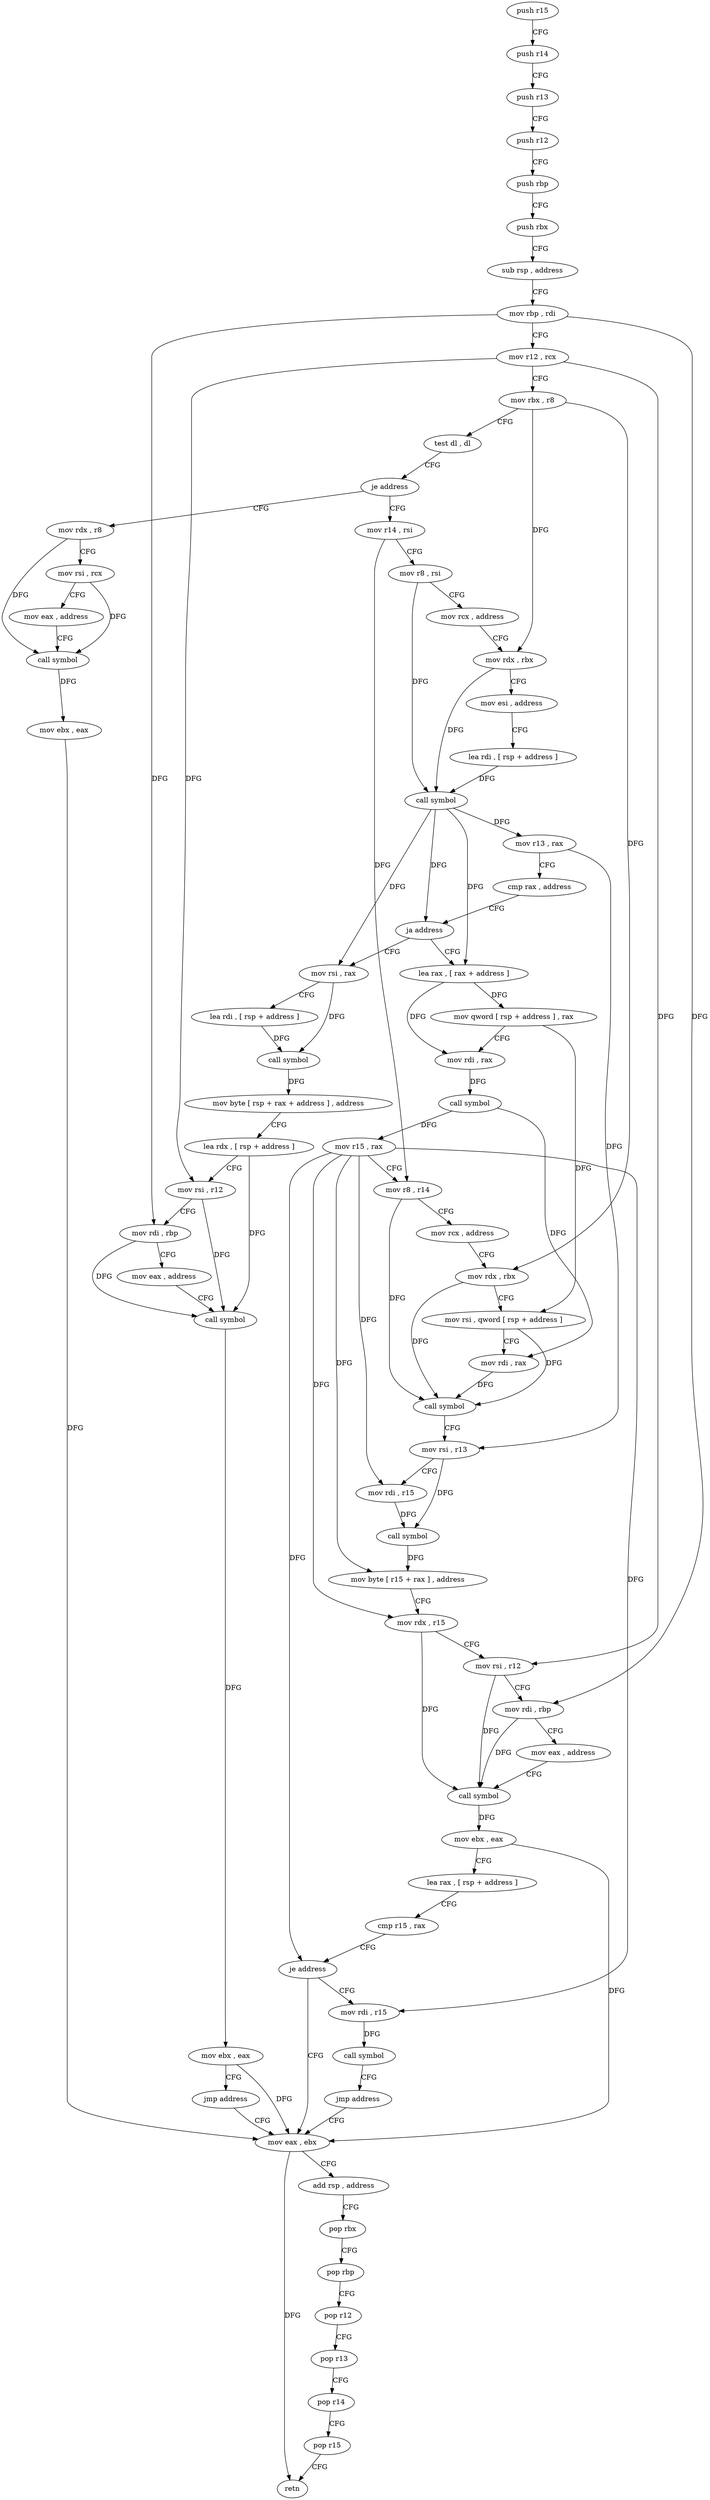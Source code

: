 digraph "func" {
"4262394" [label = "push r15" ]
"4262396" [label = "push r14" ]
"4262398" [label = "push r13" ]
"4262400" [label = "push r12" ]
"4262402" [label = "push rbp" ]
"4262403" [label = "push rbx" ]
"4262404" [label = "sub rsp , address" ]
"4262411" [label = "mov rbp , rdi" ]
"4262414" [label = "mov r12 , rcx" ]
"4262417" [label = "mov rbx , r8" ]
"4262420" [label = "test dl , dl" ]
"4262422" [label = "je address" ]
"4262616" [label = "mov rdx , r8" ]
"4262428" [label = "mov r14 , rsi" ]
"4262619" [label = "mov rsi , rcx" ]
"4262622" [label = "mov eax , address" ]
"4262627" [label = "call symbol" ]
"4262632" [label = "mov ebx , eax" ]
"4262634" [label = "mov eax , ebx" ]
"4262431" [label = "mov r8 , rsi" ]
"4262434" [label = "mov rcx , address" ]
"4262441" [label = "mov rdx , rbx" ]
"4262444" [label = "mov esi , address" ]
"4262449" [label = "lea rdi , [ rsp + address ]" ]
"4262454" [label = "call symbol" ]
"4262459" [label = "mov r13 , rax" ]
"4262462" [label = "cmp rax , address" ]
"4262468" [label = "ja address" ]
"4262513" [label = "lea rax , [ rax + address ]" ]
"4262470" [label = "mov rsi , rax" ]
"4262517" [label = "mov qword [ rsp + address ] , rax" ]
"4262522" [label = "mov rdi , rax" ]
"4262525" [label = "call symbol" ]
"4262530" [label = "mov r15 , rax" ]
"4262533" [label = "mov r8 , r14" ]
"4262536" [label = "mov rcx , address" ]
"4262543" [label = "mov rdx , rbx" ]
"4262546" [label = "mov rsi , qword [ rsp + address ]" ]
"4262551" [label = "mov rdi , rax" ]
"4262554" [label = "call symbol" ]
"4262559" [label = "mov rsi , r13" ]
"4262562" [label = "mov rdi , r15" ]
"4262565" [label = "call symbol" ]
"4262570" [label = "mov byte [ r15 + rax ] , address" ]
"4262575" [label = "mov rdx , r15" ]
"4262578" [label = "mov rsi , r12" ]
"4262581" [label = "mov rdi , rbp" ]
"4262584" [label = "mov eax , address" ]
"4262589" [label = "call symbol" ]
"4262594" [label = "mov ebx , eax" ]
"4262596" [label = "lea rax , [ rsp + address ]" ]
"4262601" [label = "cmp r15 , rax" ]
"4262604" [label = "je address" ]
"4262606" [label = "mov rdi , r15" ]
"4262473" [label = "lea rdi , [ rsp + address ]" ]
"4262478" [label = "call symbol" ]
"4262483" [label = "mov byte [ rsp + rax + address ] , address" ]
"4262488" [label = "lea rdx , [ rsp + address ]" ]
"4262493" [label = "mov rsi , r12" ]
"4262496" [label = "mov rdi , rbp" ]
"4262499" [label = "mov eax , address" ]
"4262504" [label = "call symbol" ]
"4262509" [label = "mov ebx , eax" ]
"4262511" [label = "jmp address" ]
"4262636" [label = "add rsp , address" ]
"4262643" [label = "pop rbx" ]
"4262644" [label = "pop rbp" ]
"4262645" [label = "pop r12" ]
"4262647" [label = "pop r13" ]
"4262649" [label = "pop r14" ]
"4262651" [label = "pop r15" ]
"4262653" [label = "retn" ]
"4262609" [label = "call symbol" ]
"4262614" [label = "jmp address" ]
"4262394" -> "4262396" [ label = "CFG" ]
"4262396" -> "4262398" [ label = "CFG" ]
"4262398" -> "4262400" [ label = "CFG" ]
"4262400" -> "4262402" [ label = "CFG" ]
"4262402" -> "4262403" [ label = "CFG" ]
"4262403" -> "4262404" [ label = "CFG" ]
"4262404" -> "4262411" [ label = "CFG" ]
"4262411" -> "4262414" [ label = "CFG" ]
"4262411" -> "4262581" [ label = "DFG" ]
"4262411" -> "4262496" [ label = "DFG" ]
"4262414" -> "4262417" [ label = "CFG" ]
"4262414" -> "4262578" [ label = "DFG" ]
"4262414" -> "4262493" [ label = "DFG" ]
"4262417" -> "4262420" [ label = "CFG" ]
"4262417" -> "4262441" [ label = "DFG" ]
"4262417" -> "4262543" [ label = "DFG" ]
"4262420" -> "4262422" [ label = "CFG" ]
"4262422" -> "4262616" [ label = "CFG" ]
"4262422" -> "4262428" [ label = "CFG" ]
"4262616" -> "4262619" [ label = "CFG" ]
"4262616" -> "4262627" [ label = "DFG" ]
"4262428" -> "4262431" [ label = "CFG" ]
"4262428" -> "4262533" [ label = "DFG" ]
"4262619" -> "4262622" [ label = "CFG" ]
"4262619" -> "4262627" [ label = "DFG" ]
"4262622" -> "4262627" [ label = "CFG" ]
"4262627" -> "4262632" [ label = "DFG" ]
"4262632" -> "4262634" [ label = "DFG" ]
"4262634" -> "4262636" [ label = "CFG" ]
"4262634" -> "4262653" [ label = "DFG" ]
"4262431" -> "4262434" [ label = "CFG" ]
"4262431" -> "4262454" [ label = "DFG" ]
"4262434" -> "4262441" [ label = "CFG" ]
"4262441" -> "4262444" [ label = "CFG" ]
"4262441" -> "4262454" [ label = "DFG" ]
"4262444" -> "4262449" [ label = "CFG" ]
"4262449" -> "4262454" [ label = "DFG" ]
"4262454" -> "4262459" [ label = "DFG" ]
"4262454" -> "4262468" [ label = "DFG" ]
"4262454" -> "4262513" [ label = "DFG" ]
"4262454" -> "4262470" [ label = "DFG" ]
"4262459" -> "4262462" [ label = "CFG" ]
"4262459" -> "4262559" [ label = "DFG" ]
"4262462" -> "4262468" [ label = "CFG" ]
"4262468" -> "4262513" [ label = "CFG" ]
"4262468" -> "4262470" [ label = "CFG" ]
"4262513" -> "4262517" [ label = "DFG" ]
"4262513" -> "4262522" [ label = "DFG" ]
"4262470" -> "4262473" [ label = "CFG" ]
"4262470" -> "4262478" [ label = "DFG" ]
"4262517" -> "4262522" [ label = "CFG" ]
"4262517" -> "4262546" [ label = "DFG" ]
"4262522" -> "4262525" [ label = "DFG" ]
"4262525" -> "4262530" [ label = "DFG" ]
"4262525" -> "4262551" [ label = "DFG" ]
"4262530" -> "4262533" [ label = "CFG" ]
"4262530" -> "4262562" [ label = "DFG" ]
"4262530" -> "4262570" [ label = "DFG" ]
"4262530" -> "4262575" [ label = "DFG" ]
"4262530" -> "4262604" [ label = "DFG" ]
"4262530" -> "4262606" [ label = "DFG" ]
"4262533" -> "4262536" [ label = "CFG" ]
"4262533" -> "4262554" [ label = "DFG" ]
"4262536" -> "4262543" [ label = "CFG" ]
"4262543" -> "4262546" [ label = "CFG" ]
"4262543" -> "4262554" [ label = "DFG" ]
"4262546" -> "4262551" [ label = "CFG" ]
"4262546" -> "4262554" [ label = "DFG" ]
"4262551" -> "4262554" [ label = "DFG" ]
"4262554" -> "4262559" [ label = "CFG" ]
"4262559" -> "4262562" [ label = "CFG" ]
"4262559" -> "4262565" [ label = "DFG" ]
"4262562" -> "4262565" [ label = "DFG" ]
"4262565" -> "4262570" [ label = "DFG" ]
"4262570" -> "4262575" [ label = "CFG" ]
"4262575" -> "4262578" [ label = "CFG" ]
"4262575" -> "4262589" [ label = "DFG" ]
"4262578" -> "4262581" [ label = "CFG" ]
"4262578" -> "4262589" [ label = "DFG" ]
"4262581" -> "4262584" [ label = "CFG" ]
"4262581" -> "4262589" [ label = "DFG" ]
"4262584" -> "4262589" [ label = "CFG" ]
"4262589" -> "4262594" [ label = "DFG" ]
"4262594" -> "4262596" [ label = "CFG" ]
"4262594" -> "4262634" [ label = "DFG" ]
"4262596" -> "4262601" [ label = "CFG" ]
"4262601" -> "4262604" [ label = "CFG" ]
"4262604" -> "4262634" [ label = "CFG" ]
"4262604" -> "4262606" [ label = "CFG" ]
"4262606" -> "4262609" [ label = "DFG" ]
"4262473" -> "4262478" [ label = "DFG" ]
"4262478" -> "4262483" [ label = "DFG" ]
"4262483" -> "4262488" [ label = "CFG" ]
"4262488" -> "4262493" [ label = "CFG" ]
"4262488" -> "4262504" [ label = "DFG" ]
"4262493" -> "4262496" [ label = "CFG" ]
"4262493" -> "4262504" [ label = "DFG" ]
"4262496" -> "4262499" [ label = "CFG" ]
"4262496" -> "4262504" [ label = "DFG" ]
"4262499" -> "4262504" [ label = "CFG" ]
"4262504" -> "4262509" [ label = "DFG" ]
"4262509" -> "4262511" [ label = "CFG" ]
"4262509" -> "4262634" [ label = "DFG" ]
"4262511" -> "4262634" [ label = "CFG" ]
"4262636" -> "4262643" [ label = "CFG" ]
"4262643" -> "4262644" [ label = "CFG" ]
"4262644" -> "4262645" [ label = "CFG" ]
"4262645" -> "4262647" [ label = "CFG" ]
"4262647" -> "4262649" [ label = "CFG" ]
"4262649" -> "4262651" [ label = "CFG" ]
"4262651" -> "4262653" [ label = "CFG" ]
"4262609" -> "4262614" [ label = "CFG" ]
"4262614" -> "4262634" [ label = "CFG" ]
}
